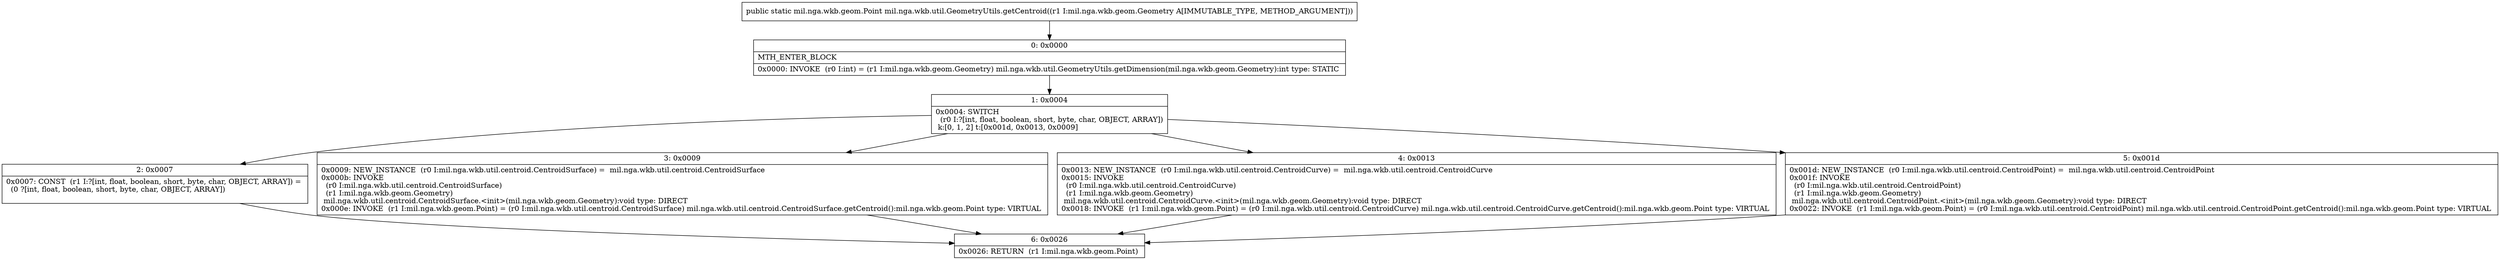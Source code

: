 digraph "CFG formil.nga.wkb.util.GeometryUtils.getCentroid(Lmil\/nga\/wkb\/geom\/Geometry;)Lmil\/nga\/wkb\/geom\/Point;" {
Node_0 [shape=record,label="{0\:\ 0x0000|MTH_ENTER_BLOCK\l|0x0000: INVOKE  (r0 I:int) = (r1 I:mil.nga.wkb.geom.Geometry) mil.nga.wkb.util.GeometryUtils.getDimension(mil.nga.wkb.geom.Geometry):int type: STATIC \l}"];
Node_1 [shape=record,label="{1\:\ 0x0004|0x0004: SWITCH  \l  (r0 I:?[int, float, boolean, short, byte, char, OBJECT, ARRAY])\l k:[0, 1, 2] t:[0x001d, 0x0013, 0x0009] \l}"];
Node_2 [shape=record,label="{2\:\ 0x0007|0x0007: CONST  (r1 I:?[int, float, boolean, short, byte, char, OBJECT, ARRAY]) = \l  (0 ?[int, float, boolean, short, byte, char, OBJECT, ARRAY])\l \l}"];
Node_3 [shape=record,label="{3\:\ 0x0009|0x0009: NEW_INSTANCE  (r0 I:mil.nga.wkb.util.centroid.CentroidSurface) =  mil.nga.wkb.util.centroid.CentroidSurface \l0x000b: INVOKE  \l  (r0 I:mil.nga.wkb.util.centroid.CentroidSurface)\l  (r1 I:mil.nga.wkb.geom.Geometry)\l mil.nga.wkb.util.centroid.CentroidSurface.\<init\>(mil.nga.wkb.geom.Geometry):void type: DIRECT \l0x000e: INVOKE  (r1 I:mil.nga.wkb.geom.Point) = (r0 I:mil.nga.wkb.util.centroid.CentroidSurface) mil.nga.wkb.util.centroid.CentroidSurface.getCentroid():mil.nga.wkb.geom.Point type: VIRTUAL \l}"];
Node_4 [shape=record,label="{4\:\ 0x0013|0x0013: NEW_INSTANCE  (r0 I:mil.nga.wkb.util.centroid.CentroidCurve) =  mil.nga.wkb.util.centroid.CentroidCurve \l0x0015: INVOKE  \l  (r0 I:mil.nga.wkb.util.centroid.CentroidCurve)\l  (r1 I:mil.nga.wkb.geom.Geometry)\l mil.nga.wkb.util.centroid.CentroidCurve.\<init\>(mil.nga.wkb.geom.Geometry):void type: DIRECT \l0x0018: INVOKE  (r1 I:mil.nga.wkb.geom.Point) = (r0 I:mil.nga.wkb.util.centroid.CentroidCurve) mil.nga.wkb.util.centroid.CentroidCurve.getCentroid():mil.nga.wkb.geom.Point type: VIRTUAL \l}"];
Node_5 [shape=record,label="{5\:\ 0x001d|0x001d: NEW_INSTANCE  (r0 I:mil.nga.wkb.util.centroid.CentroidPoint) =  mil.nga.wkb.util.centroid.CentroidPoint \l0x001f: INVOKE  \l  (r0 I:mil.nga.wkb.util.centroid.CentroidPoint)\l  (r1 I:mil.nga.wkb.geom.Geometry)\l mil.nga.wkb.util.centroid.CentroidPoint.\<init\>(mil.nga.wkb.geom.Geometry):void type: DIRECT \l0x0022: INVOKE  (r1 I:mil.nga.wkb.geom.Point) = (r0 I:mil.nga.wkb.util.centroid.CentroidPoint) mil.nga.wkb.util.centroid.CentroidPoint.getCentroid():mil.nga.wkb.geom.Point type: VIRTUAL \l}"];
Node_6 [shape=record,label="{6\:\ 0x0026|0x0026: RETURN  (r1 I:mil.nga.wkb.geom.Point) \l}"];
MethodNode[shape=record,label="{public static mil.nga.wkb.geom.Point mil.nga.wkb.util.GeometryUtils.getCentroid((r1 I:mil.nga.wkb.geom.Geometry A[IMMUTABLE_TYPE, METHOD_ARGUMENT])) }"];
MethodNode -> Node_0;
Node_0 -> Node_1;
Node_1 -> Node_2;
Node_1 -> Node_3;
Node_1 -> Node_4;
Node_1 -> Node_5;
Node_2 -> Node_6;
Node_3 -> Node_6;
Node_4 -> Node_6;
Node_5 -> Node_6;
}

